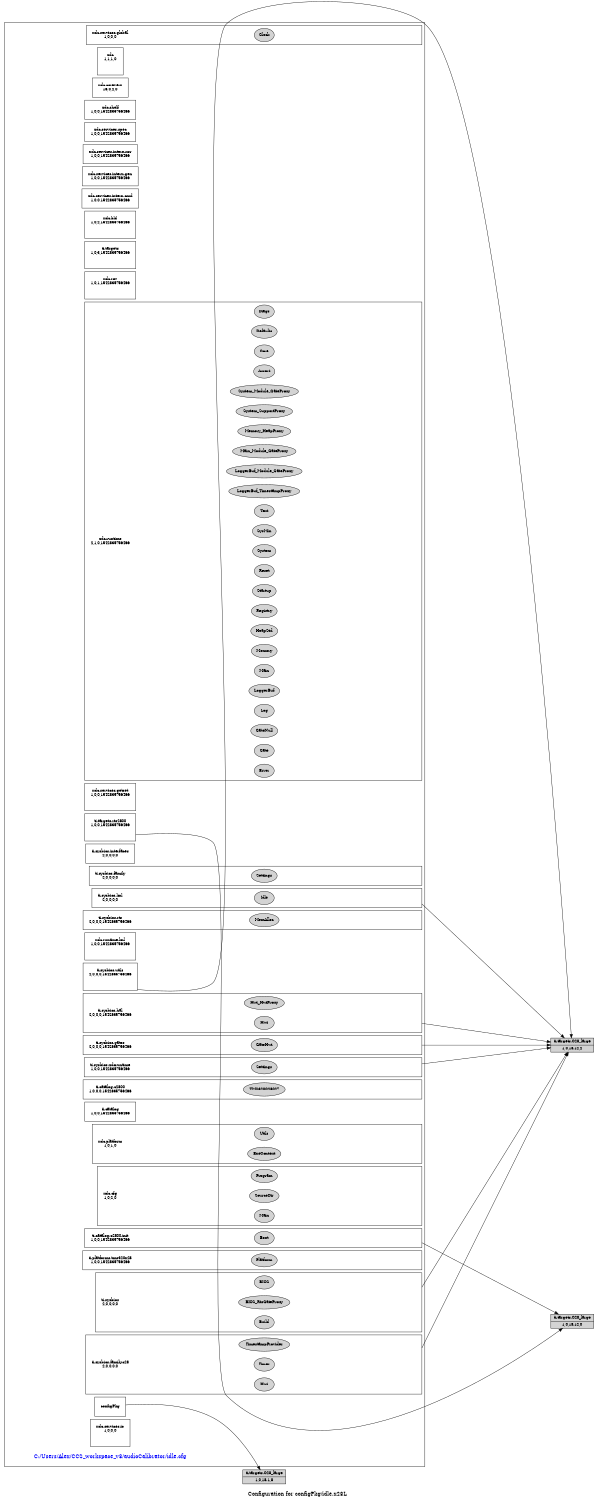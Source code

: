 digraph configuration {
    size="7.5,10";
    rankdir=LR;
    ranksep=".50 equally";
    concentrate=true;
    compound=true;
    label="\nConfiguration for configPkg/idle.x28L"
  node [font=Helvetica, fontsize=14, fontcolor=black];  subgraph cluster0 {label=""; __cfg [label="C:/Users/Alex/CCS_workspace_v8/audioCalibrator/idle.cfg", color=white, fontcolor=blue];
    node [font=Helvetica, fontsize=10];    subgraph cluster1 {
        label="";
        xdc_services_global__top [shape=box,label="xdc.services.global\n1,0,0,0", color=white];
        xdc_services_global__bot [shape=point,label="", style=invis];
        xdc_services_global_Clock [style=filled,fillcolor=lightgray, label="Clock"];
        xdc_services_global__top -> xdc_services_global_Clock[style=invis];
        xdc_services_global_Clock -> xdc_services_global__bot[style=invis];
    }
    subgraph cluster2 {
        label="";
        xdc__top [shape=box,label="xdc\n1,1,1,0", color=white];
        xdc__bot [shape=point,label="", style=invis];
    }
    subgraph cluster3 {
        label="";
        xdc_corevers__top [shape=box,label="xdc.corevers\n16,0,2,0", color=white];
    }
    subgraph cluster4 {
        label="";
        xdc_shelf__top [shape=box,label="xdc.shelf\n1,0,0,1542835756466", color=white];
    }
    subgraph cluster5 {
        label="";
        xdc_services_spec__top [shape=box,label="xdc.services.spec\n1,0,0,1542835756466", color=white];
    }
    subgraph cluster6 {
        label="";
        xdc_services_intern_xsr__top [shape=box,label="xdc.services.intern.xsr\n1,0,0,1542835756466", color=white];
    }
    subgraph cluster7 {
        label="";
        xdc_services_intern_gen__top [shape=box,label="xdc.services.intern.gen\n1,0,0,1542835756466", color=white];
    }
    subgraph cluster8 {
        label="";
        xdc_services_intern_cmd__top [shape=box,label="xdc.services.intern.cmd\n1,0,0,1542835756466", color=white];
    }
    subgraph cluster9 {
        label="";
        xdc_bld__top [shape=box,label="xdc.bld\n1,0,2,1542835756466", color=white];
        xdc_bld__bot [shape=point,label="", style=invis];
    }
    subgraph cluster10 {
        label="";
        ti_targets__top [shape=box,label="ti.targets\n1,0,3,1542835756466", color=white];
        ti_targets__bot [shape=point,label="", style=invis];
    }
    subgraph cluster11 {
        label="";
        xdc_rov__top [shape=box,label="xdc.rov\n1,0,1,1542835756466", color=white];
        xdc_rov__bot [shape=point,label="", style=invis];
    }
    subgraph cluster12 {
        label="";
        xdc_runtime__top [shape=box,label="xdc.runtime\n2,1,0,1542835756466", color=white];
        xdc_runtime__bot [shape=point,label="", style=invis];
        xdc_runtime_Assert [style=filled,fillcolor=lightgray, label="Assert"];
        xdc_runtime__top -> xdc_runtime_Assert[style=invis];
        xdc_runtime_Assert -> xdc_runtime__bot[style=invis];
        xdc_runtime_Core [style=filled,fillcolor=lightgray, label="Core"];
        xdc_runtime__top -> xdc_runtime_Core[style=invis];
        xdc_runtime_Core -> xdc_runtime__bot[style=invis];
        xdc_runtime_Defaults [style=filled,fillcolor=lightgray, label="Defaults"];
        xdc_runtime__top -> xdc_runtime_Defaults[style=invis];
        xdc_runtime_Defaults -> xdc_runtime__bot[style=invis];
        xdc_runtime_Diags [style=filled,fillcolor=lightgray, label="Diags"];
        xdc_runtime__top -> xdc_runtime_Diags[style=invis];
        xdc_runtime_Diags -> xdc_runtime__bot[style=invis];
        xdc_runtime_Error [style=filled,fillcolor=lightgray, label="Error"];
        xdc_runtime__top -> xdc_runtime_Error[style=invis];
        xdc_runtime_Error -> xdc_runtime__bot[style=invis];
        xdc_runtime_Gate [style=filled,fillcolor=lightgray, label="Gate"];
        xdc_runtime__top -> xdc_runtime_Gate[style=invis];
        xdc_runtime_Gate -> xdc_runtime__bot[style=invis];
        xdc_runtime_GateNull [style=filled,fillcolor=lightgray, label="GateNull"];
        xdc_runtime__top -> xdc_runtime_GateNull[style=invis];
        xdc_runtime_GateNull -> xdc_runtime__bot[style=invis];
        xdc_runtime_Log [style=filled,fillcolor=lightgray, label="Log"];
        xdc_runtime__top -> xdc_runtime_Log[style=invis];
        xdc_runtime_Log -> xdc_runtime__bot[style=invis];
        xdc_runtime_LoggerBuf [style=filled,fillcolor=lightgray, label="LoggerBuf"];
        xdc_runtime__top -> xdc_runtime_LoggerBuf[style=invis];
        xdc_runtime_LoggerBuf -> xdc_runtime__bot[style=invis];
        xdc_runtime_Main [style=filled,fillcolor=lightgray, label="Main"];
        xdc_runtime__top -> xdc_runtime_Main[style=invis];
        xdc_runtime_Main -> xdc_runtime__bot[style=invis];
        xdc_runtime_Memory [style=filled,fillcolor=lightgray, label="Memory"];
        xdc_runtime__top -> xdc_runtime_Memory[style=invis];
        xdc_runtime_Memory -> xdc_runtime__bot[style=invis];
        xdc_runtime_HeapStd [style=filled,fillcolor=lightgray, label="HeapStd"];
        xdc_runtime__top -> xdc_runtime_HeapStd[style=invis];
        xdc_runtime_HeapStd -> xdc_runtime__bot[style=invis];
        xdc_runtime_Registry [style=filled,fillcolor=lightgray, label="Registry"];
        xdc_runtime__top -> xdc_runtime_Registry[style=invis];
        xdc_runtime_Registry -> xdc_runtime__bot[style=invis];
        xdc_runtime_Startup [style=filled,fillcolor=lightgray, label="Startup"];
        xdc_runtime__top -> xdc_runtime_Startup[style=invis];
        xdc_runtime_Startup -> xdc_runtime__bot[style=invis];
        xdc_runtime_Reset [style=filled,fillcolor=lightgray, label="Reset"];
        xdc_runtime__top -> xdc_runtime_Reset[style=invis];
        xdc_runtime_Reset -> xdc_runtime__bot[style=invis];
        xdc_runtime_System [style=filled,fillcolor=lightgray, label="System"];
        xdc_runtime__top -> xdc_runtime_System[style=invis];
        xdc_runtime_System -> xdc_runtime__bot[style=invis];
        xdc_runtime_SysMin [style=filled,fillcolor=lightgray, label="SysMin"];
        xdc_runtime__top -> xdc_runtime_SysMin[style=invis];
        xdc_runtime_SysMin -> xdc_runtime__bot[style=invis];
        xdc_runtime_Text [style=filled,fillcolor=lightgray, label="Text"];
        xdc_runtime__top -> xdc_runtime_Text[style=invis];
        xdc_runtime_Text -> xdc_runtime__bot[style=invis];
        xdc_runtime_LoggerBuf_TimestampProxy [style=filled,fillcolor=lightgray, label="LoggerBuf_TimestampProxy"];
        xdc_runtime__top -> xdc_runtime_LoggerBuf_TimestampProxy[style=invis];
        xdc_runtime_LoggerBuf_TimestampProxy -> xdc_runtime__bot[style=invis];
        xdc_runtime_LoggerBuf_Module_GateProxy [style=filled,fillcolor=lightgray, label="LoggerBuf_Module_GateProxy"];
        xdc_runtime__top -> xdc_runtime_LoggerBuf_Module_GateProxy[style=invis];
        xdc_runtime_LoggerBuf_Module_GateProxy -> xdc_runtime__bot[style=invis];
        xdc_runtime_Main_Module_GateProxy [style=filled,fillcolor=lightgray, label="Main_Module_GateProxy"];
        xdc_runtime__top -> xdc_runtime_Main_Module_GateProxy[style=invis];
        xdc_runtime_Main_Module_GateProxy -> xdc_runtime__bot[style=invis];
        xdc_runtime_Memory_HeapProxy [style=filled,fillcolor=lightgray, label="Memory_HeapProxy"];
        xdc_runtime__top -> xdc_runtime_Memory_HeapProxy[style=invis];
        xdc_runtime_Memory_HeapProxy -> xdc_runtime__bot[style=invis];
        xdc_runtime_System_SupportProxy [style=filled,fillcolor=lightgray, label="System_SupportProxy"];
        xdc_runtime__top -> xdc_runtime_System_SupportProxy[style=invis];
        xdc_runtime_System_SupportProxy -> xdc_runtime__bot[style=invis];
        xdc_runtime_System_Module_GateProxy [style=filled,fillcolor=lightgray, label="System_Module_GateProxy"];
        xdc_runtime__top -> xdc_runtime_System_Module_GateProxy[style=invis];
        xdc_runtime_System_Module_GateProxy -> xdc_runtime__bot[style=invis];
    }
    subgraph cluster13 {
        label="";
        xdc_services_getset__top [shape=box,label="xdc.services.getset\n1,0,0,1542835756466", color=white];
        xdc_services_getset__bot [shape=point,label="", style=invis];
    }
    subgraph cluster14 {
        label="";
        ti_targets_rts2800__top [shape=box,label="ti.targets.rts2800\n1,0,0,1542835756466", color=white];
        ti_targets_rts2800__bot [shape=point,label="", style=invis];
    }
    subgraph cluster15 {
        label="";
        ti_sysbios_interfaces__top [shape=box,label="ti.sysbios.interfaces\n2,0,0,0,0", color=white];
    }
    subgraph cluster16 {
        label="";
        ti_sysbios_family__top [shape=box,label="ti.sysbios.family\n2,0,0,0,0", color=white];
        ti_sysbios_family__bot [shape=point,label="", style=invis];
        ti_sysbios_family_Settings [style=filled,fillcolor=lightgray, label="Settings"];
        ti_sysbios_family__top -> ti_sysbios_family_Settings[style=invis];
        ti_sysbios_family_Settings -> ti_sysbios_family__bot[style=invis];
    }
    subgraph cluster17 {
        label="";
        ti_sysbios_knl__top [shape=box,label="ti.sysbios.knl\n2,0,0,0,0", color=white];
        ti_sysbios_knl__bot [shape=point,label="", style=invis];
        ti_sysbios_knl_Idle [style=filled,fillcolor=lightgray, label="Idle"];
        ti_sysbios_knl__top -> ti_sysbios_knl_Idle[style=invis];
        ti_sysbios_knl_Idle -> ti_sysbios_knl__bot[style=invis];
    }
    subgraph cluster18 {
        label="";
        ti_sysbios_rts__top [shape=box,label="ti.sysbios.rts\n2,0,0,0,1542835756466", color=white];
        ti_sysbios_rts__bot [shape=point,label="", style=invis];
        ti_sysbios_rts_MemAlloc [style=filled,fillcolor=lightgray, label="MemAlloc"];
        ti_sysbios_rts__top -> ti_sysbios_rts_MemAlloc[style=invis];
        ti_sysbios_rts_MemAlloc -> ti_sysbios_rts__bot[style=invis];
    }
    subgraph cluster19 {
        label="";
        xdc_runtime_knl__top [shape=box,label="xdc.runtime.knl\n1,0,0,1542835756466", color=white];
        xdc_runtime_knl__bot [shape=point,label="", style=invis];
    }
    subgraph cluster20 {
        label="";
        ti_sysbios_hal__top [shape=box,label="ti.sysbios.hal\n2,0,0,0,1542835756466", color=white];
        ti_sysbios_hal__bot [shape=point,label="", style=invis];
        ti_sysbios_hal_Hwi [style=filled,fillcolor=lightgray, label="Hwi"];
        ti_sysbios_hal__top -> ti_sysbios_hal_Hwi[style=invis];
        ti_sysbios_hal_Hwi -> ti_sysbios_hal__bot[style=invis];
        ti_sysbios_hal_Hwi_HwiProxy [style=filled,fillcolor=lightgray, label="Hwi_HwiProxy"];
        ti_sysbios_hal__top -> ti_sysbios_hal_Hwi_HwiProxy[style=invis];
        ti_sysbios_hal_Hwi_HwiProxy -> ti_sysbios_hal__bot[style=invis];
    }
    subgraph cluster21 {
        label="";
        ti_sysbios_gates__top [shape=box,label="ti.sysbios.gates\n2,0,0,0,1542835756466", color=white];
        ti_sysbios_gates__bot [shape=point,label="", style=invis];
        ti_sysbios_gates_GateHwi [style=filled,fillcolor=lightgray, label="GateHwi"];
        ti_sysbios_gates__top -> ti_sysbios_gates_GateHwi[style=invis];
        ti_sysbios_gates_GateHwi -> ti_sysbios_gates__bot[style=invis];
    }
    subgraph cluster22 {
        label="";
        ti_sysbios_xdcruntime__top [shape=box,label="ti.sysbios.xdcruntime\n1,0,0,1542835756466", color=white];
        ti_sysbios_xdcruntime__bot [shape=point,label="", style=invis];
        ti_sysbios_xdcruntime_Settings [style=filled,fillcolor=lightgray, label="Settings"];
        ti_sysbios_xdcruntime__top -> ti_sysbios_xdcruntime_Settings[style=invis];
        ti_sysbios_xdcruntime_Settings -> ti_sysbios_xdcruntime__bot[style=invis];
    }
    subgraph cluster23 {
        label="";
        ti_sysbios_utils__top [shape=box,label="ti.sysbios.utils\n2,0,0,0,1542835756466", color=white];
        ti_sysbios_utils__bot [shape=point,label="", style=invis];
    }
    subgraph cluster24 {
        label="";
        ti_catalog_c2800__top [shape=box,label="ti.catalog.c2800\n1,0,0,0,1542835756466", color=white];
        ti_catalog_c2800__bot [shape=point,label="", style=invis];
        ti_catalog_c2800_TMS320C28027 [style=filled,fillcolor=lightgray, label="TMS320C28027"];
        ti_catalog_c2800__top -> ti_catalog_c2800_TMS320C28027[style=invis];
        ti_catalog_c2800_TMS320C28027 -> ti_catalog_c2800__bot[style=invis];
    }
    subgraph cluster25 {
        label="";
        ti_catalog__top [shape=box,label="ti.catalog\n1,0,0,1542835756466", color=white];
    }
    subgraph cluster26 {
        label="";
        xdc_platform__top [shape=box,label="xdc.platform\n1,0,1,0", color=white];
        xdc_platform__bot [shape=point,label="", style=invis];
        xdc_platform_ExeContext [style=filled,fillcolor=lightgray, label="ExeContext"];
        xdc_platform__top -> xdc_platform_ExeContext[style=invis];
        xdc_platform_ExeContext -> xdc_platform__bot[style=invis];
        xdc_platform_Utils [style=filled,fillcolor=lightgray, label="Utils"];
        xdc_platform__top -> xdc_platform_Utils[style=invis];
        xdc_platform_Utils -> xdc_platform__bot[style=invis];
    }
    subgraph cluster27 {
        label="";
        xdc_cfg__top [shape=box,label="xdc.cfg\n1,0,2,0", color=white];
        xdc_cfg__bot [shape=point,label="", style=invis];
        xdc_cfg_Program [style=filled,fillcolor=lightgray, label="Program"];
        xdc_cfg__top -> xdc_cfg_Program[style=invis];
        xdc_cfg_Program -> xdc_cfg__bot[style=invis];
        xdc_cfg_Main [style=filled,fillcolor=lightgray, label="Main"];
        xdc_cfg__top -> xdc_cfg_Main[style=invis];
        xdc_cfg_Main -> xdc_cfg__bot[style=invis];
        xdc_cfg_SourceDir [style=filled,fillcolor=lightgray, label="SourceDir"];
        xdc_cfg__top -> xdc_cfg_SourceDir[style=invis];
        xdc_cfg_SourceDir -> xdc_cfg__bot[style=invis];
    }
    subgraph cluster28 {
        label="";
        ti_catalog_c2800_init__top [shape=box,label="ti.catalog.c2800.init\n1,0,0,1542835756466", color=white];
        ti_catalog_c2800_init__bot [shape=point,label="", style=invis];
        ti_catalog_c2800_init_Boot [style=filled,fillcolor=lightgray, label="Boot"];
        ti_catalog_c2800_init__top -> ti_catalog_c2800_init_Boot[style=invis];
        ti_catalog_c2800_init_Boot -> ti_catalog_c2800_init__bot[style=invis];
    }
    subgraph cluster29 {
        label="";
        ti_platforms_tms320x28__top [shape=box,label="ti.platforms.tms320x28\n1,0,0,1542835756466", color=white];
        ti_platforms_tms320x28__bot [shape=point,label="", style=invis];
        ti_platforms_tms320x28_Platform [style=filled,fillcolor=lightgray, label="Platform"];
        ti_platforms_tms320x28__top -> ti_platforms_tms320x28_Platform[style=invis];
        ti_platforms_tms320x28_Platform -> ti_platforms_tms320x28__bot[style=invis];
    }
    subgraph cluster30 {
        label="";
        ti_sysbios__top [shape=box,label="ti.sysbios\n2,0,0,0,0", color=white];
        ti_sysbios__bot [shape=point,label="", style=invis];
        ti_sysbios_BIOS [style=filled,fillcolor=lightgray, label="BIOS"];
        ti_sysbios__top -> ti_sysbios_BIOS[style=invis];
        ti_sysbios_BIOS -> ti_sysbios__bot[style=invis];
        ti_sysbios_Build [style=filled,fillcolor=lightgray, label="Build"];
        ti_sysbios__top -> ti_sysbios_Build[style=invis];
        ti_sysbios_Build -> ti_sysbios__bot[style=invis];
        ti_sysbios_BIOS_RtsGateProxy [style=filled,fillcolor=lightgray, label="BIOS_RtsGateProxy"];
        ti_sysbios__top -> ti_sysbios_BIOS_RtsGateProxy[style=invis];
        ti_sysbios_BIOS_RtsGateProxy -> ti_sysbios__bot[style=invis];
    }
    subgraph cluster31 {
        label="";
        ti_sysbios_family_c28__top [shape=box,label="ti.sysbios.family.c28\n2,0,0,0,0", color=white];
        ti_sysbios_family_c28__bot [shape=point,label="", style=invis];
        ti_sysbios_family_c28_TimestampProvider [style=filled,fillcolor=lightgray, label="TimestampProvider"];
        ti_sysbios_family_c28__top -> ti_sysbios_family_c28_TimestampProvider[style=invis];
        ti_sysbios_family_c28_TimestampProvider -> ti_sysbios_family_c28__bot[style=invis];
        ti_sysbios_family_c28_Hwi [style=filled,fillcolor=lightgray, label="Hwi"];
        ti_sysbios_family_c28__top -> ti_sysbios_family_c28_Hwi[style=invis];
        ti_sysbios_family_c28_Hwi -> ti_sysbios_family_c28__bot[style=invis];
        ti_sysbios_family_c28_Timer [style=filled,fillcolor=lightgray, label="Timer"];
        ti_sysbios_family_c28__top -> ti_sysbios_family_c28_Timer[style=invis];
        ti_sysbios_family_c28_Timer -> ti_sysbios_family_c28__bot[style=invis];
    }
    subgraph cluster32 {
        label="";
        configPkg__top [shape=box,label="configPkg\n", color=white];
    }
    subgraph cluster33 {
        label="";
        xdc_services_io__top [shape=box,label="xdc.services.io\n1,0,0,0", color=white];
        xdc_services_io__bot [shape=point,label="", style=invis];
    }
  }
  node [font=Helvetica, fontsize=10];
    ti_targets_C28_large__1_0_18__12_0 [shape=record,label="ti.targets.C28_large|1,0,18.12,0",style=filled, fillcolor=lightgrey];
    ti_targets_rts2800__bot -> ti_targets_C28_large__1_0_18__12_0 [ltail=cluster14];
    ti_targets_C28_large__1_0_18__12_2 [shape=record,label="ti.targets.C28_large|1,0,18.12,2",style=filled, fillcolor=lightgrey];
    ti_sysbios_knl__bot -> ti_targets_C28_large__1_0_18__12_2 [ltail=cluster17];
    ti_targets_C28_large__1_0_18__12_2 [shape=record,label="ti.targets.C28_large|1,0,18.12,2",style=filled, fillcolor=lightgrey];
    ti_sysbios_hal__bot -> ti_targets_C28_large__1_0_18__12_2 [ltail=cluster20];
    ti_targets_C28_large__1_0_18__12_2 [shape=record,label="ti.targets.C28_large|1,0,18.12,2",style=filled, fillcolor=lightgrey];
    ti_sysbios_gates__bot -> ti_targets_C28_large__1_0_18__12_2 [ltail=cluster21];
    ti_targets_C28_large__1_0_18__12_2 [shape=record,label="ti.targets.C28_large|1,0,18.12,2",style=filled, fillcolor=lightgrey];
    ti_sysbios_xdcruntime__bot -> ti_targets_C28_large__1_0_18__12_2 [ltail=cluster22];
    ti_targets_C28_large__1_0_18__12_2 [shape=record,label="ti.targets.C28_large|1,0,18.12,2",style=filled, fillcolor=lightgrey];
    ti_sysbios_utils__bot -> ti_targets_C28_large__1_0_18__12_2 [ltail=cluster23];
    ti_targets_C28_large__1_0_18__12_0 [shape=record,label="ti.targets.C28_large|1,0,18.12,0",style=filled, fillcolor=lightgrey];
    ti_catalog_c2800_init__bot -> ti_targets_C28_large__1_0_18__12_0 [ltail=cluster28];
    ti_targets_C28_large__1_0_18__12_2 [shape=record,label="ti.targets.C28_large|1,0,18.12,2",style=filled, fillcolor=lightgrey];
    ti_sysbios__bot -> ti_targets_C28_large__1_0_18__12_2 [ltail=cluster30];
    ti_targets_C28_large__1_0_18__12_2 [shape=record,label="ti.targets.C28_large|1,0,18.12,2",style=filled, fillcolor=lightgrey];
    ti_sysbios_family_c28__bot -> ti_targets_C28_large__1_0_18__12_2 [ltail=cluster31];
    ti_targets_C28_large__1_0_18__1_8 [shape=record,label="ti.targets.C28_large|1,0,18.1,8",style=filled, fillcolor=lightgrey];
    configPkg__top -> ti_targets_C28_large__1_0_18__1_8 [ltail=cluster32];
}
